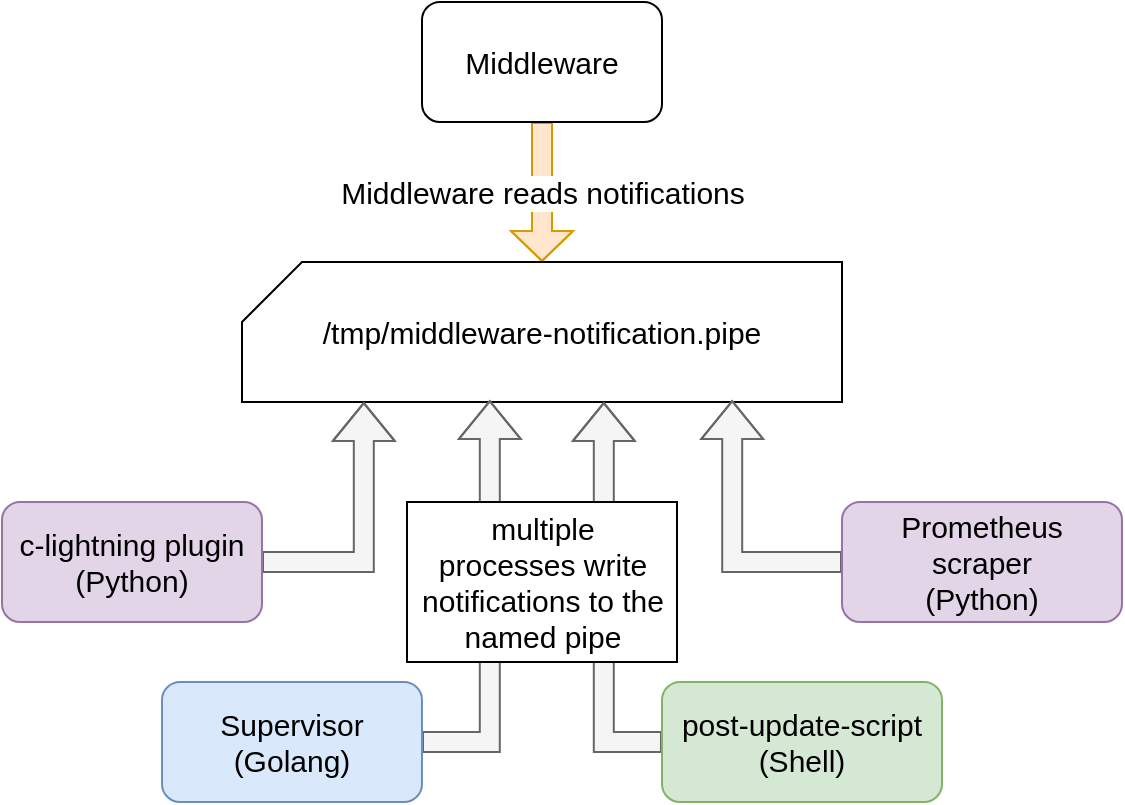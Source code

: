 <mxfile version="12.3.8" type="device" pages="1"><diagram id="dUab36Q9Gzoi0dbqar7h" name="Page-1"><mxGraphModel dx="1476" dy="1088" grid="1" gridSize="10" guides="1" tooltips="1" connect="1" arrows="1" fold="1" page="1" pageScale="1" pageWidth="850" pageHeight="1100" math="0" shadow="0"><root><mxCell id="0"/><mxCell id="1" parent="0"/><mxCell id="aqsoRwIZImx94QgJT0JG-4" value="Middleware reads notifications" style="edgeStyle=orthogonalEdgeStyle;rounded=0;orthogonalLoop=1;jettySize=auto;html=1;exitX=0.5;exitY=1;exitDx=0;exitDy=0;entryX=0.5;entryY=0;entryDx=0;entryDy=0;entryPerimeter=0;fontSize=15;fillColor=#ffe6cc;strokeColor=#d79b00;shape=flexArrow;width=10;endSize=4.67;" parent="1" source="aqsoRwIZImx94QgJT0JG-1" target="aqsoRwIZImx94QgJT0JG-3" edge="1"><mxGeometry relative="1" as="geometry"><Array as="points"><mxPoint x="-430" y="250"/><mxPoint x="-430" y="250"/></Array></mxGeometry></mxCell><mxCell id="aqsoRwIZImx94QgJT0JG-1" value="Middleware" style="rounded=1;whiteSpace=wrap;html=1;fontSize=15;" parent="1" vertex="1"><mxGeometry x="-490" y="160" width="120" height="60" as="geometry"/></mxCell><mxCell id="aqsoRwIZImx94QgJT0JG-3" value="/tmp/middleware-notification.pipe" style="shape=card;whiteSpace=wrap;html=1;fontSize=15;" parent="1" vertex="1"><mxGeometry x="-580" y="290" width="300" height="70" as="geometry"/></mxCell><mxCell id="aqsoRwIZImx94QgJT0JG-29" style="edgeStyle=orthogonalEdgeStyle;shape=flexArrow;rounded=0;orthogonalLoop=1;jettySize=auto;html=1;exitX=1;exitY=0.5;exitDx=0;exitDy=0;entryX=0.203;entryY=1;entryDx=0;entryDy=0;entryPerimeter=0;fontSize=15;fillColor=#f5f5f5;strokeColor=#666666;" parent="1" source="aqsoRwIZImx94QgJT0JG-5" target="aqsoRwIZImx94QgJT0JG-3" edge="1"><mxGeometry relative="1" as="geometry"/></mxCell><mxCell id="aqsoRwIZImx94QgJT0JG-5" value="c-lightning plugin&lt;br&gt;(Python)" style="rounded=1;whiteSpace=wrap;html=1;fontSize=15;fillColor=#e1d5e7;strokeColor=#9673a6;" parent="1" vertex="1"><mxGeometry x="-700" y="410" width="130" height="60" as="geometry"/></mxCell><mxCell id="aqsoRwIZImx94QgJT0JG-6" style="edgeStyle=orthogonalEdgeStyle;shape=flexArrow;rounded=0;orthogonalLoop=1;jettySize=auto;html=1;exitX=0.5;exitY=1;exitDx=0;exitDy=0;fontSize=15;" parent="1" source="aqsoRwIZImx94QgJT0JG-5" target="aqsoRwIZImx94QgJT0JG-5" edge="1"><mxGeometry relative="1" as="geometry"/></mxCell><mxCell id="aqsoRwIZImx94QgJT0JG-24" style="edgeStyle=orthogonalEdgeStyle;shape=flexArrow;rounded=0;orthogonalLoop=1;jettySize=auto;html=1;exitX=0;exitY=0.5;exitDx=0;exitDy=0;entryX=0.603;entryY=1;entryDx=0;entryDy=0;entryPerimeter=0;fontSize=15;fillColor=#f5f5f5;strokeColor=#666666;" parent="1" source="aqsoRwIZImx94QgJT0JG-8" target="aqsoRwIZImx94QgJT0JG-3" edge="1"><mxGeometry relative="1" as="geometry"/></mxCell><mxCell id="aqsoRwIZImx94QgJT0JG-8" value="post-update-script&lt;br&gt;(Shell)" style="rounded=1;whiteSpace=wrap;html=1;fontSize=15;fillColor=#d5e8d4;strokeColor=#82b366;" parent="1" vertex="1"><mxGeometry x="-370" y="500" width="140" height="60" as="geometry"/></mxCell><mxCell id="aqsoRwIZImx94QgJT0JG-18" style="edgeStyle=orthogonalEdgeStyle;shape=flexArrow;rounded=0;orthogonalLoop=1;jettySize=auto;html=1;exitX=1;exitY=0.5;exitDx=0;exitDy=0;entryX=0.413;entryY=0.986;entryDx=0;entryDy=0;entryPerimeter=0;fontSize=15;fillColor=#f5f5f5;strokeColor=#666666;" parent="1" source="aqsoRwIZImx94QgJT0JG-10" target="aqsoRwIZImx94QgJT0JG-3" edge="1"><mxGeometry relative="1" as="geometry"/></mxCell><mxCell id="aqsoRwIZImx94QgJT0JG-10" value="Supervisor&lt;br&gt;(Golang)" style="rounded=1;whiteSpace=wrap;html=1;fontSize=15;fillColor=#dae8fc;strokeColor=#6c8ebf;" parent="1" vertex="1"><mxGeometry x="-620" y="500" width="130" height="60" as="geometry"/></mxCell><mxCell id="aqsoRwIZImx94QgJT0JG-28" style="edgeStyle=orthogonalEdgeStyle;shape=flexArrow;rounded=0;orthogonalLoop=1;jettySize=auto;html=1;exitX=0;exitY=0.5;exitDx=0;exitDy=0;entryX=0.817;entryY=0.986;entryDx=0;entryDy=0;entryPerimeter=0;fontSize=15;fillColor=#f5f5f5;strokeColor=#666666;" parent="1" source="aqsoRwIZImx94QgJT0JG-15" target="aqsoRwIZImx94QgJT0JG-3" edge="1"><mxGeometry relative="1" as="geometry"/></mxCell><mxCell id="aqsoRwIZImx94QgJT0JG-15" value="Prometheus&lt;br&gt;scraper&lt;br&gt;(Python)" style="rounded=1;whiteSpace=wrap;html=1;fontSize=15;fillColor=#e1d5e7;strokeColor=#9673a6;" parent="1" vertex="1"><mxGeometry x="-280" y="410" width="140" height="60" as="geometry"/></mxCell><mxCell id="aqsoRwIZImx94QgJT0JG-27" value="multiple&lt;br&gt;processes write notifications to the named pipe" style="text;html=1;strokeColor=#000000;fillColor=#ffffff;align=center;verticalAlign=middle;whiteSpace=wrap;rounded=0;fontSize=15;shadow=0;gradientColor=none;perimeterSpacing=6;" parent="1" vertex="1"><mxGeometry x="-497.5" y="410" width="135" height="80" as="geometry"/></mxCell></root></mxGraphModel></diagram></mxfile>